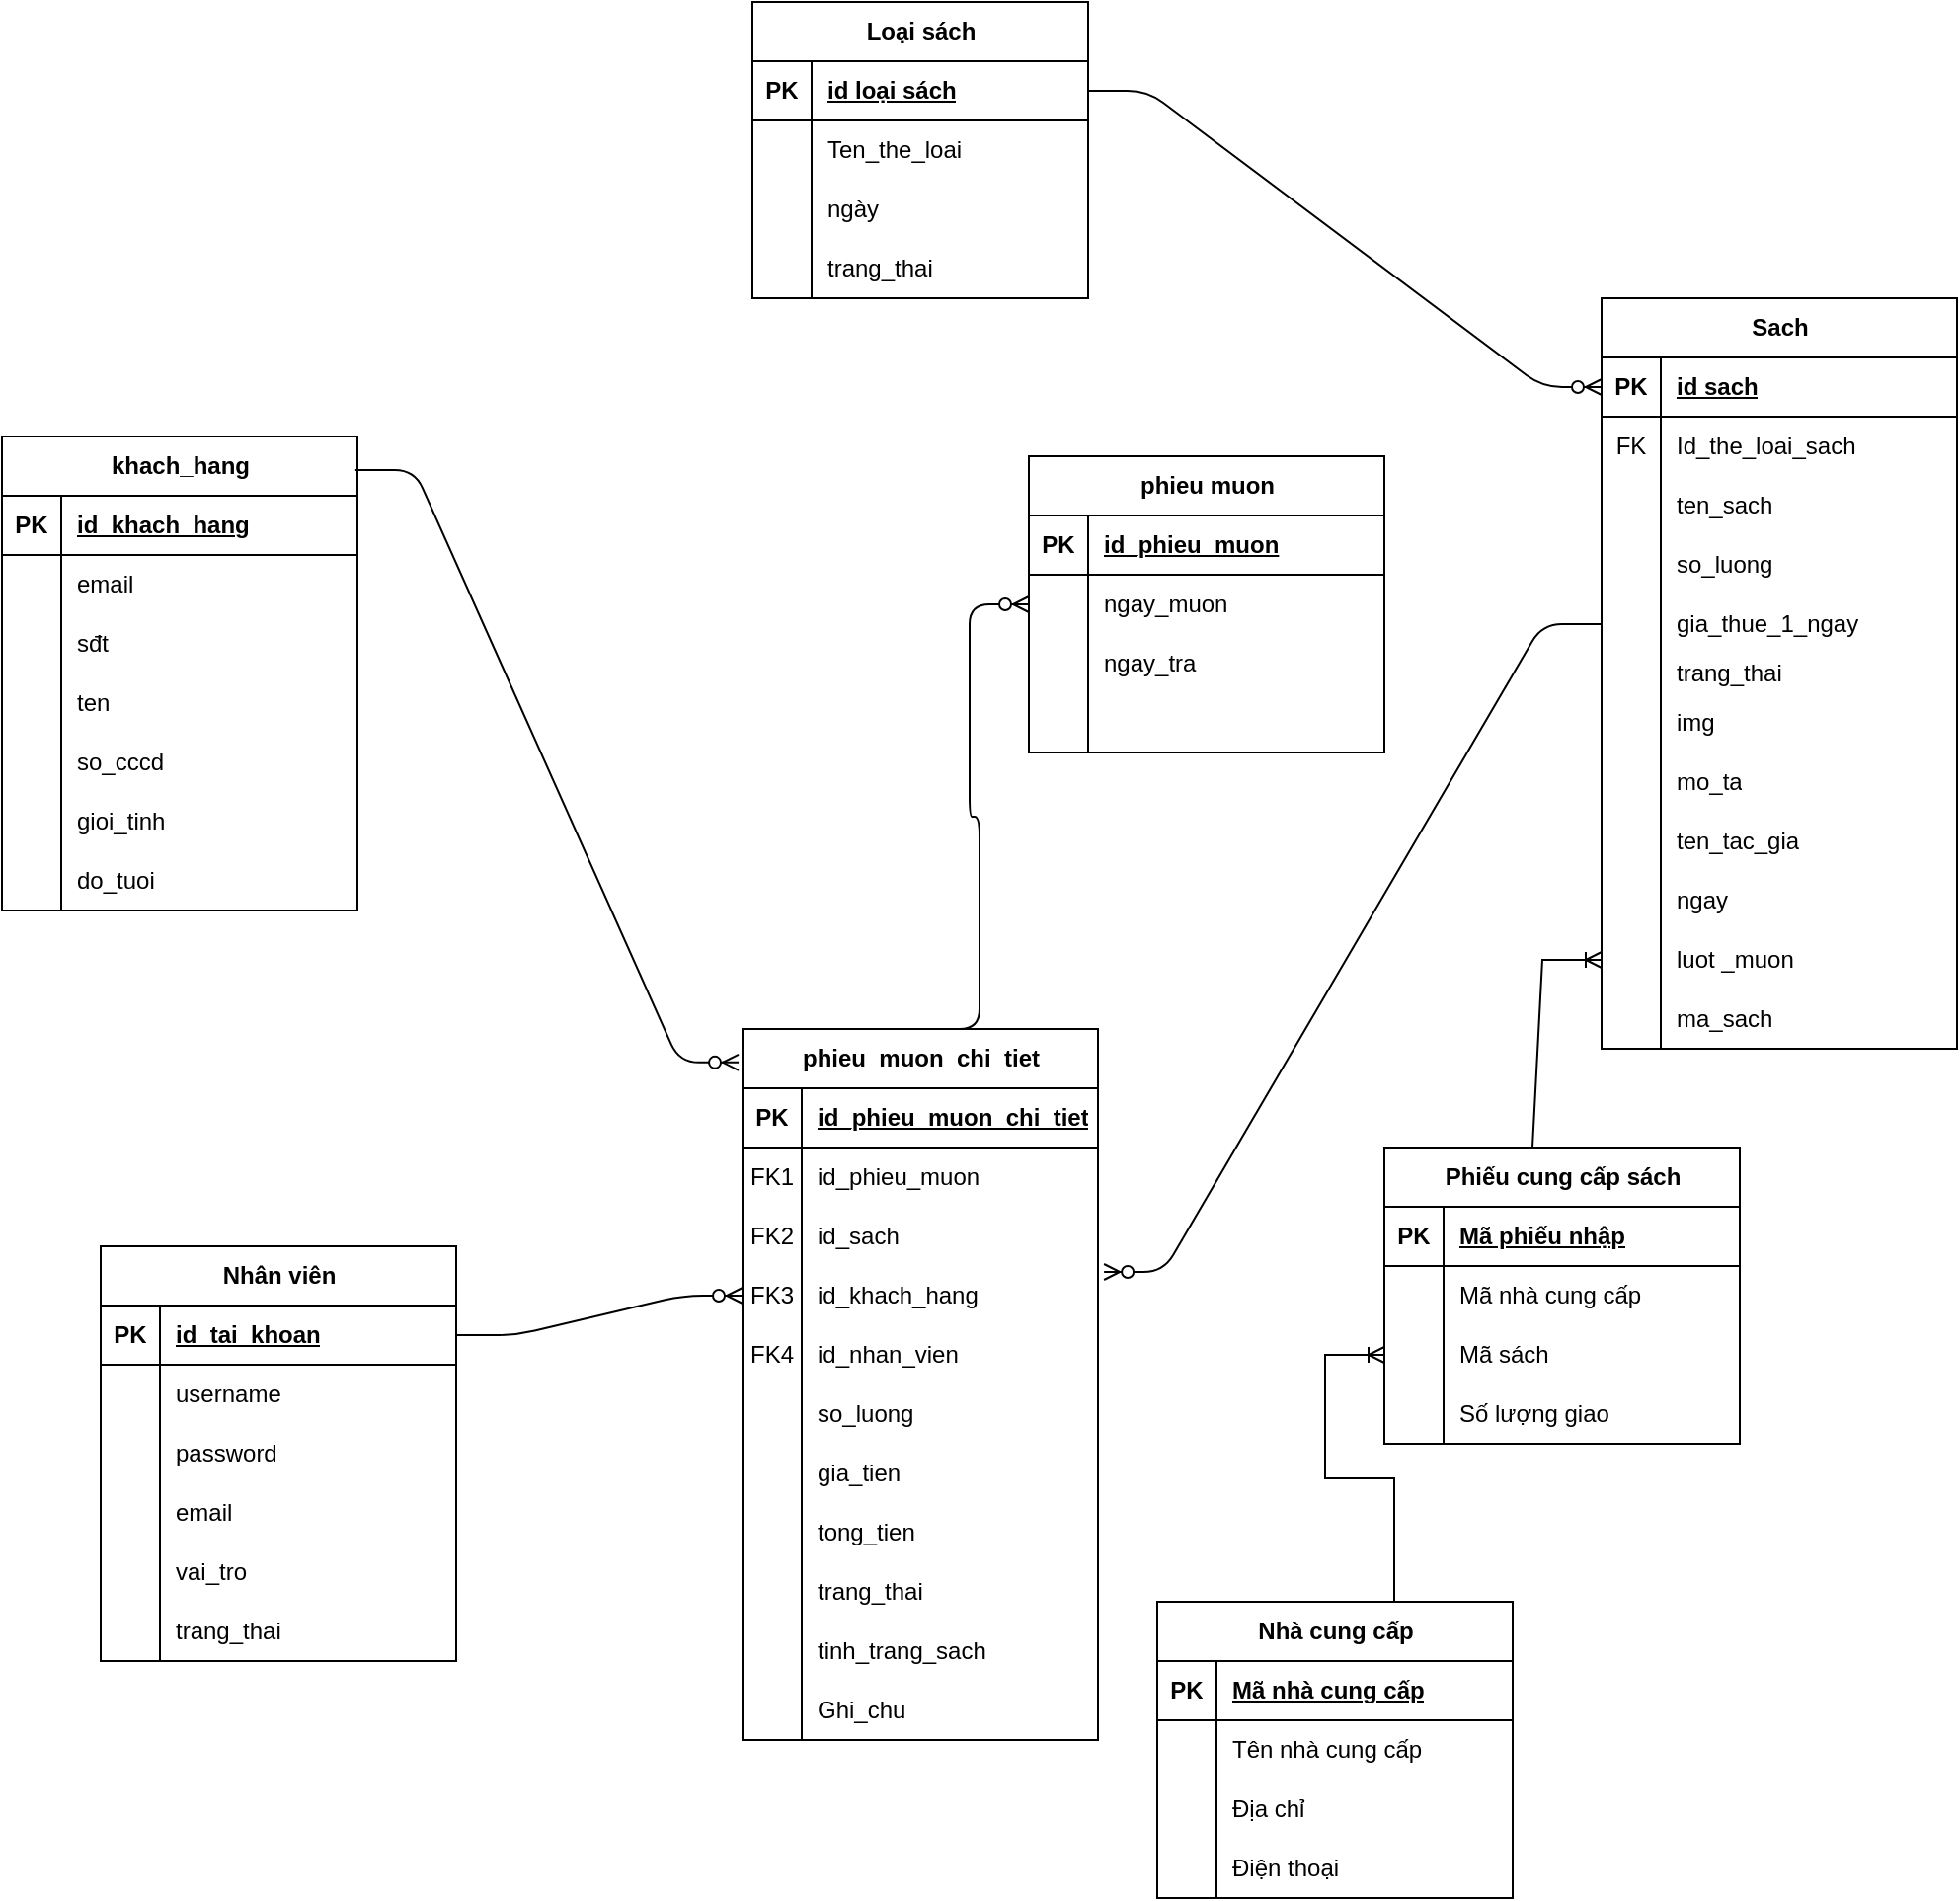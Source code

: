 <mxfile version="22.1.16" type="device">
  <diagram name="ERD2" id="vcarcWrWggJfkolPajux">
    <mxGraphModel dx="1434" dy="956" grid="1" gridSize="10" guides="1" tooltips="1" connect="1" arrows="1" fold="1" page="1" pageScale="1" pageWidth="1200" pageHeight="1920" math="0" shadow="0">
      <root>
        <mxCell id="0" />
        <mxCell id="1" parent="0" />
        <mxCell id="oGfouCEVpyIWOAopoL4I-12" value="Loại sách" style="shape=table;startSize=30;container=1;collapsible=1;childLayout=tableLayout;fixedRows=1;rowLines=0;fontStyle=1;align=center;resizeLast=1;html=1;" parent="1" vertex="1">
          <mxGeometry x="485" y="260" width="170" height="150" as="geometry" />
        </mxCell>
        <mxCell id="oGfouCEVpyIWOAopoL4I-13" value="" style="shape=tableRow;horizontal=0;startSize=0;swimlaneHead=0;swimlaneBody=0;fillColor=none;collapsible=0;dropTarget=0;points=[[0,0.5],[1,0.5]];portConstraint=eastwest;top=0;left=0;right=0;bottom=1;" parent="oGfouCEVpyIWOAopoL4I-12" vertex="1">
          <mxGeometry y="30" width="170" height="30" as="geometry" />
        </mxCell>
        <mxCell id="oGfouCEVpyIWOAopoL4I-14" value="PK" style="shape=partialRectangle;connectable=0;fillColor=none;top=0;left=0;bottom=0;right=0;fontStyle=1;overflow=hidden;whiteSpace=wrap;html=1;" parent="oGfouCEVpyIWOAopoL4I-13" vertex="1">
          <mxGeometry width="30" height="30" as="geometry">
            <mxRectangle width="30" height="30" as="alternateBounds" />
          </mxGeometry>
        </mxCell>
        <mxCell id="oGfouCEVpyIWOAopoL4I-15" value="id loại sách" style="shape=partialRectangle;connectable=0;fillColor=none;top=0;left=0;bottom=0;right=0;align=left;spacingLeft=6;fontStyle=5;overflow=hidden;whiteSpace=wrap;html=1;" parent="oGfouCEVpyIWOAopoL4I-13" vertex="1">
          <mxGeometry x="30" width="140" height="30" as="geometry">
            <mxRectangle width="140" height="30" as="alternateBounds" />
          </mxGeometry>
        </mxCell>
        <mxCell id="oGfouCEVpyIWOAopoL4I-16" value="" style="shape=tableRow;horizontal=0;startSize=0;swimlaneHead=0;swimlaneBody=0;fillColor=none;collapsible=0;dropTarget=0;points=[[0,0.5],[1,0.5]];portConstraint=eastwest;top=0;left=0;right=0;bottom=0;" parent="oGfouCEVpyIWOAopoL4I-12" vertex="1">
          <mxGeometry y="60" width="170" height="30" as="geometry" />
        </mxCell>
        <mxCell id="oGfouCEVpyIWOAopoL4I-17" value="" style="shape=partialRectangle;connectable=0;fillColor=none;top=0;left=0;bottom=0;right=0;editable=1;overflow=hidden;whiteSpace=wrap;html=1;" parent="oGfouCEVpyIWOAopoL4I-16" vertex="1">
          <mxGeometry width="30" height="30" as="geometry">
            <mxRectangle width="30" height="30" as="alternateBounds" />
          </mxGeometry>
        </mxCell>
        <mxCell id="oGfouCEVpyIWOAopoL4I-18" value="Ten_the_loai" style="shape=partialRectangle;connectable=0;fillColor=none;top=0;left=0;bottom=0;right=0;align=left;spacingLeft=6;overflow=hidden;whiteSpace=wrap;html=1;" parent="oGfouCEVpyIWOAopoL4I-16" vertex="1">
          <mxGeometry x="30" width="140" height="30" as="geometry">
            <mxRectangle width="140" height="30" as="alternateBounds" />
          </mxGeometry>
        </mxCell>
        <mxCell id="oGfouCEVpyIWOAopoL4I-19" value="" style="shape=tableRow;horizontal=0;startSize=0;swimlaneHead=0;swimlaneBody=0;fillColor=none;collapsible=0;dropTarget=0;points=[[0,0.5],[1,0.5]];portConstraint=eastwest;top=0;left=0;right=0;bottom=0;" parent="oGfouCEVpyIWOAopoL4I-12" vertex="1">
          <mxGeometry y="90" width="170" height="30" as="geometry" />
        </mxCell>
        <mxCell id="oGfouCEVpyIWOAopoL4I-20" value="" style="shape=partialRectangle;connectable=0;fillColor=none;top=0;left=0;bottom=0;right=0;editable=1;overflow=hidden;whiteSpace=wrap;html=1;" parent="oGfouCEVpyIWOAopoL4I-19" vertex="1">
          <mxGeometry width="30" height="30" as="geometry">
            <mxRectangle width="30" height="30" as="alternateBounds" />
          </mxGeometry>
        </mxCell>
        <mxCell id="oGfouCEVpyIWOAopoL4I-21" value="ngày" style="shape=partialRectangle;connectable=0;fillColor=none;top=0;left=0;bottom=0;right=0;align=left;spacingLeft=6;overflow=hidden;whiteSpace=wrap;html=1;" parent="oGfouCEVpyIWOAopoL4I-19" vertex="1">
          <mxGeometry x="30" width="140" height="30" as="geometry">
            <mxRectangle width="140" height="30" as="alternateBounds" />
          </mxGeometry>
        </mxCell>
        <mxCell id="oGfouCEVpyIWOAopoL4I-22" value="" style="shape=tableRow;horizontal=0;startSize=0;swimlaneHead=0;swimlaneBody=0;fillColor=none;collapsible=0;dropTarget=0;points=[[0,0.5],[1,0.5]];portConstraint=eastwest;top=0;left=0;right=0;bottom=0;" parent="oGfouCEVpyIWOAopoL4I-12" vertex="1">
          <mxGeometry y="120" width="170" height="30" as="geometry" />
        </mxCell>
        <mxCell id="oGfouCEVpyIWOAopoL4I-23" value="" style="shape=partialRectangle;connectable=0;fillColor=none;top=0;left=0;bottom=0;right=0;editable=1;overflow=hidden;whiteSpace=wrap;html=1;" parent="oGfouCEVpyIWOAopoL4I-22" vertex="1">
          <mxGeometry width="30" height="30" as="geometry">
            <mxRectangle width="30" height="30" as="alternateBounds" />
          </mxGeometry>
        </mxCell>
        <mxCell id="oGfouCEVpyIWOAopoL4I-24" value="trang_thai" style="shape=partialRectangle;connectable=0;fillColor=none;top=0;left=0;bottom=0;right=0;align=left;spacingLeft=6;overflow=hidden;whiteSpace=wrap;html=1;" parent="oGfouCEVpyIWOAopoL4I-22" vertex="1">
          <mxGeometry x="30" width="140" height="30" as="geometry">
            <mxRectangle width="140" height="30" as="alternateBounds" />
          </mxGeometry>
        </mxCell>
        <mxCell id="oGfouCEVpyIWOAopoL4I-25" value="Sach" style="shape=table;startSize=30;container=1;collapsible=1;childLayout=tableLayout;fixedRows=1;rowLines=0;fontStyle=1;align=center;resizeLast=1;html=1;" parent="1" vertex="1">
          <mxGeometry x="915" y="410" width="180" height="380" as="geometry" />
        </mxCell>
        <mxCell id="oGfouCEVpyIWOAopoL4I-26" value="" style="shape=tableRow;horizontal=0;startSize=0;swimlaneHead=0;swimlaneBody=0;fillColor=none;collapsible=0;dropTarget=0;points=[[0,0.5],[1,0.5]];portConstraint=eastwest;top=0;left=0;right=0;bottom=1;" parent="oGfouCEVpyIWOAopoL4I-25" vertex="1">
          <mxGeometry y="30" width="180" height="30" as="geometry" />
        </mxCell>
        <mxCell id="oGfouCEVpyIWOAopoL4I-27" value="PK" style="shape=partialRectangle;connectable=0;fillColor=none;top=0;left=0;bottom=0;right=0;fontStyle=1;overflow=hidden;whiteSpace=wrap;html=1;" parent="oGfouCEVpyIWOAopoL4I-26" vertex="1">
          <mxGeometry width="30" height="30" as="geometry">
            <mxRectangle width="30" height="30" as="alternateBounds" />
          </mxGeometry>
        </mxCell>
        <mxCell id="oGfouCEVpyIWOAopoL4I-28" value="id sach" style="shape=partialRectangle;connectable=0;fillColor=none;top=0;left=0;bottom=0;right=0;align=left;spacingLeft=6;fontStyle=5;overflow=hidden;whiteSpace=wrap;html=1;" parent="oGfouCEVpyIWOAopoL4I-26" vertex="1">
          <mxGeometry x="30" width="150" height="30" as="geometry">
            <mxRectangle width="150" height="30" as="alternateBounds" />
          </mxGeometry>
        </mxCell>
        <mxCell id="oGfouCEVpyIWOAopoL4I-29" value="" style="shape=tableRow;horizontal=0;startSize=0;swimlaneHead=0;swimlaneBody=0;fillColor=none;collapsible=0;dropTarget=0;points=[[0,0.5],[1,0.5]];portConstraint=eastwest;top=0;left=0;right=0;bottom=0;" parent="oGfouCEVpyIWOAopoL4I-25" vertex="1">
          <mxGeometry y="60" width="180" height="30" as="geometry" />
        </mxCell>
        <mxCell id="oGfouCEVpyIWOAopoL4I-30" value="FK" style="shape=partialRectangle;connectable=0;fillColor=none;top=0;left=0;bottom=0;right=0;editable=1;overflow=hidden;whiteSpace=wrap;html=1;" parent="oGfouCEVpyIWOAopoL4I-29" vertex="1">
          <mxGeometry width="30" height="30" as="geometry">
            <mxRectangle width="30" height="30" as="alternateBounds" />
          </mxGeometry>
        </mxCell>
        <mxCell id="oGfouCEVpyIWOAopoL4I-31" value="Id_the_loai_sach" style="shape=partialRectangle;connectable=0;fillColor=none;top=0;left=0;bottom=0;right=0;align=left;spacingLeft=6;overflow=hidden;whiteSpace=wrap;html=1;" parent="oGfouCEVpyIWOAopoL4I-29" vertex="1">
          <mxGeometry x="30" width="150" height="30" as="geometry">
            <mxRectangle width="150" height="30" as="alternateBounds" />
          </mxGeometry>
        </mxCell>
        <mxCell id="oGfouCEVpyIWOAopoL4I-32" value="" style="shape=tableRow;horizontal=0;startSize=0;swimlaneHead=0;swimlaneBody=0;fillColor=none;collapsible=0;dropTarget=0;points=[[0,0.5],[1,0.5]];portConstraint=eastwest;top=0;left=0;right=0;bottom=0;" parent="oGfouCEVpyIWOAopoL4I-25" vertex="1">
          <mxGeometry y="90" width="180" height="30" as="geometry" />
        </mxCell>
        <mxCell id="oGfouCEVpyIWOAopoL4I-33" value="" style="shape=partialRectangle;connectable=0;fillColor=none;top=0;left=0;bottom=0;right=0;editable=1;overflow=hidden;whiteSpace=wrap;html=1;" parent="oGfouCEVpyIWOAopoL4I-32" vertex="1">
          <mxGeometry width="30" height="30" as="geometry">
            <mxRectangle width="30" height="30" as="alternateBounds" />
          </mxGeometry>
        </mxCell>
        <mxCell id="oGfouCEVpyIWOAopoL4I-34" value="ten_sach" style="shape=partialRectangle;connectable=0;fillColor=none;top=0;left=0;bottom=0;right=0;align=left;spacingLeft=6;overflow=hidden;whiteSpace=wrap;html=1;" parent="oGfouCEVpyIWOAopoL4I-32" vertex="1">
          <mxGeometry x="30" width="150" height="30" as="geometry">
            <mxRectangle width="150" height="30" as="alternateBounds" />
          </mxGeometry>
        </mxCell>
        <mxCell id="oGfouCEVpyIWOAopoL4I-35" value="" style="shape=tableRow;horizontal=0;startSize=0;swimlaneHead=0;swimlaneBody=0;fillColor=none;collapsible=0;dropTarget=0;points=[[0,0.5],[1,0.5]];portConstraint=eastwest;top=0;left=0;right=0;bottom=0;" parent="oGfouCEVpyIWOAopoL4I-25" vertex="1">
          <mxGeometry y="120" width="180" height="30" as="geometry" />
        </mxCell>
        <mxCell id="oGfouCEVpyIWOAopoL4I-36" value="" style="shape=partialRectangle;connectable=0;fillColor=none;top=0;left=0;bottom=0;right=0;editable=1;overflow=hidden;whiteSpace=wrap;html=1;" parent="oGfouCEVpyIWOAopoL4I-35" vertex="1">
          <mxGeometry width="30" height="30" as="geometry">
            <mxRectangle width="30" height="30" as="alternateBounds" />
          </mxGeometry>
        </mxCell>
        <mxCell id="oGfouCEVpyIWOAopoL4I-37" value="so_luong" style="shape=partialRectangle;connectable=0;fillColor=none;top=0;left=0;bottom=0;right=0;align=left;spacingLeft=6;overflow=hidden;whiteSpace=wrap;html=1;" parent="oGfouCEVpyIWOAopoL4I-35" vertex="1">
          <mxGeometry x="30" width="150" height="30" as="geometry">
            <mxRectangle width="150" height="30" as="alternateBounds" />
          </mxGeometry>
        </mxCell>
        <mxCell id="oGfouCEVpyIWOAopoL4I-52" value="" style="shape=tableRow;horizontal=0;startSize=0;swimlaneHead=0;swimlaneBody=0;fillColor=none;collapsible=0;dropTarget=0;points=[[0,0.5],[1,0.5]];portConstraint=eastwest;top=0;left=0;right=0;bottom=0;" parent="oGfouCEVpyIWOAopoL4I-25" vertex="1">
          <mxGeometry y="150" width="180" height="30" as="geometry" />
        </mxCell>
        <mxCell id="oGfouCEVpyIWOAopoL4I-53" value="" style="shape=partialRectangle;connectable=0;fillColor=none;top=0;left=0;bottom=0;right=0;editable=1;overflow=hidden;whiteSpace=wrap;html=1;" parent="oGfouCEVpyIWOAopoL4I-52" vertex="1">
          <mxGeometry width="30" height="30" as="geometry">
            <mxRectangle width="30" height="30" as="alternateBounds" />
          </mxGeometry>
        </mxCell>
        <mxCell id="oGfouCEVpyIWOAopoL4I-54" value="gia_thue_1_ngay" style="shape=partialRectangle;connectable=0;fillColor=none;top=0;left=0;bottom=0;right=0;align=left;spacingLeft=6;overflow=hidden;whiteSpace=wrap;html=1;" parent="oGfouCEVpyIWOAopoL4I-52" vertex="1">
          <mxGeometry x="30" width="150" height="30" as="geometry">
            <mxRectangle width="150" height="30" as="alternateBounds" />
          </mxGeometry>
        </mxCell>
        <mxCell id="oGfouCEVpyIWOAopoL4I-55" value="" style="shape=tableRow;horizontal=0;startSize=0;swimlaneHead=0;swimlaneBody=0;fillColor=none;collapsible=0;dropTarget=0;points=[[0,0.5],[1,0.5]];portConstraint=eastwest;top=0;left=0;right=0;bottom=0;" parent="oGfouCEVpyIWOAopoL4I-25" vertex="1">
          <mxGeometry y="180" width="180" height="20" as="geometry" />
        </mxCell>
        <mxCell id="oGfouCEVpyIWOAopoL4I-56" value="" style="shape=partialRectangle;connectable=0;fillColor=none;top=0;left=0;bottom=0;right=0;editable=1;overflow=hidden;whiteSpace=wrap;html=1;" parent="oGfouCEVpyIWOAopoL4I-55" vertex="1">
          <mxGeometry width="30" height="20" as="geometry">
            <mxRectangle width="30" height="20" as="alternateBounds" />
          </mxGeometry>
        </mxCell>
        <mxCell id="oGfouCEVpyIWOAopoL4I-57" value="trang_thai" style="shape=partialRectangle;connectable=0;fillColor=none;top=0;left=0;bottom=0;right=0;align=left;spacingLeft=6;overflow=hidden;whiteSpace=wrap;html=1;" parent="oGfouCEVpyIWOAopoL4I-55" vertex="1">
          <mxGeometry x="30" width="150" height="20" as="geometry">
            <mxRectangle width="150" height="20" as="alternateBounds" />
          </mxGeometry>
        </mxCell>
        <mxCell id="oGfouCEVpyIWOAopoL4I-58" value="" style="shape=tableRow;horizontal=0;startSize=0;swimlaneHead=0;swimlaneBody=0;fillColor=none;collapsible=0;dropTarget=0;points=[[0,0.5],[1,0.5]];portConstraint=eastwest;top=0;left=0;right=0;bottom=0;" parent="oGfouCEVpyIWOAopoL4I-25" vertex="1">
          <mxGeometry y="200" width="180" height="30" as="geometry" />
        </mxCell>
        <mxCell id="oGfouCEVpyIWOAopoL4I-59" value="" style="shape=partialRectangle;connectable=0;fillColor=none;top=0;left=0;bottom=0;right=0;editable=1;overflow=hidden;whiteSpace=wrap;html=1;" parent="oGfouCEVpyIWOAopoL4I-58" vertex="1">
          <mxGeometry width="30" height="30" as="geometry">
            <mxRectangle width="30" height="30" as="alternateBounds" />
          </mxGeometry>
        </mxCell>
        <mxCell id="oGfouCEVpyIWOAopoL4I-60" value="img" style="shape=partialRectangle;connectable=0;fillColor=none;top=0;left=0;bottom=0;right=0;align=left;spacingLeft=6;overflow=hidden;whiteSpace=wrap;html=1;" parent="oGfouCEVpyIWOAopoL4I-58" vertex="1">
          <mxGeometry x="30" width="150" height="30" as="geometry">
            <mxRectangle width="150" height="30" as="alternateBounds" />
          </mxGeometry>
        </mxCell>
        <mxCell id="oGfouCEVpyIWOAopoL4I-61" value="" style="shape=tableRow;horizontal=0;startSize=0;swimlaneHead=0;swimlaneBody=0;fillColor=none;collapsible=0;dropTarget=0;points=[[0,0.5],[1,0.5]];portConstraint=eastwest;top=0;left=0;right=0;bottom=0;" parent="oGfouCEVpyIWOAopoL4I-25" vertex="1">
          <mxGeometry y="230" width="180" height="30" as="geometry" />
        </mxCell>
        <mxCell id="oGfouCEVpyIWOAopoL4I-62" value="" style="shape=partialRectangle;connectable=0;fillColor=none;top=0;left=0;bottom=0;right=0;editable=1;overflow=hidden;whiteSpace=wrap;html=1;" parent="oGfouCEVpyIWOAopoL4I-61" vertex="1">
          <mxGeometry width="30" height="30" as="geometry">
            <mxRectangle width="30" height="30" as="alternateBounds" />
          </mxGeometry>
        </mxCell>
        <mxCell id="oGfouCEVpyIWOAopoL4I-63" value="mo_ta" style="shape=partialRectangle;connectable=0;fillColor=none;top=0;left=0;bottom=0;right=0;align=left;spacingLeft=6;overflow=hidden;whiteSpace=wrap;html=1;" parent="oGfouCEVpyIWOAopoL4I-61" vertex="1">
          <mxGeometry x="30" width="150" height="30" as="geometry">
            <mxRectangle width="150" height="30" as="alternateBounds" />
          </mxGeometry>
        </mxCell>
        <mxCell id="oGfouCEVpyIWOAopoL4I-64" value="" style="shape=tableRow;horizontal=0;startSize=0;swimlaneHead=0;swimlaneBody=0;fillColor=none;collapsible=0;dropTarget=0;points=[[0,0.5],[1,0.5]];portConstraint=eastwest;top=0;left=0;right=0;bottom=0;" parent="oGfouCEVpyIWOAopoL4I-25" vertex="1">
          <mxGeometry y="260" width="180" height="30" as="geometry" />
        </mxCell>
        <mxCell id="oGfouCEVpyIWOAopoL4I-65" value="" style="shape=partialRectangle;connectable=0;fillColor=none;top=0;left=0;bottom=0;right=0;editable=1;overflow=hidden;whiteSpace=wrap;html=1;" parent="oGfouCEVpyIWOAopoL4I-64" vertex="1">
          <mxGeometry width="30" height="30" as="geometry">
            <mxRectangle width="30" height="30" as="alternateBounds" />
          </mxGeometry>
        </mxCell>
        <mxCell id="oGfouCEVpyIWOAopoL4I-66" value="ten_tac_gia" style="shape=partialRectangle;connectable=0;fillColor=none;top=0;left=0;bottom=0;right=0;align=left;spacingLeft=6;overflow=hidden;whiteSpace=wrap;html=1;" parent="oGfouCEVpyIWOAopoL4I-64" vertex="1">
          <mxGeometry x="30" width="150" height="30" as="geometry">
            <mxRectangle width="150" height="30" as="alternateBounds" />
          </mxGeometry>
        </mxCell>
        <mxCell id="oGfouCEVpyIWOAopoL4I-67" value="" style="shape=tableRow;horizontal=0;startSize=0;swimlaneHead=0;swimlaneBody=0;fillColor=none;collapsible=0;dropTarget=0;points=[[0,0.5],[1,0.5]];portConstraint=eastwest;top=0;left=0;right=0;bottom=0;" parent="oGfouCEVpyIWOAopoL4I-25" vertex="1">
          <mxGeometry y="290" width="180" height="30" as="geometry" />
        </mxCell>
        <mxCell id="oGfouCEVpyIWOAopoL4I-68" value="" style="shape=partialRectangle;connectable=0;fillColor=none;top=0;left=0;bottom=0;right=0;editable=1;overflow=hidden;whiteSpace=wrap;html=1;" parent="oGfouCEVpyIWOAopoL4I-67" vertex="1">
          <mxGeometry width="30" height="30" as="geometry">
            <mxRectangle width="30" height="30" as="alternateBounds" />
          </mxGeometry>
        </mxCell>
        <mxCell id="oGfouCEVpyIWOAopoL4I-69" value="ngay" style="shape=partialRectangle;connectable=0;fillColor=none;top=0;left=0;bottom=0;right=0;align=left;spacingLeft=6;overflow=hidden;whiteSpace=wrap;html=1;" parent="oGfouCEVpyIWOAopoL4I-67" vertex="1">
          <mxGeometry x="30" width="150" height="30" as="geometry">
            <mxRectangle width="150" height="30" as="alternateBounds" />
          </mxGeometry>
        </mxCell>
        <mxCell id="oGfouCEVpyIWOAopoL4I-70" value="" style="shape=tableRow;horizontal=0;startSize=0;swimlaneHead=0;swimlaneBody=0;fillColor=none;collapsible=0;dropTarget=0;points=[[0,0.5],[1,0.5]];portConstraint=eastwest;top=0;left=0;right=0;bottom=0;" parent="oGfouCEVpyIWOAopoL4I-25" vertex="1">
          <mxGeometry y="320" width="180" height="30" as="geometry" />
        </mxCell>
        <mxCell id="oGfouCEVpyIWOAopoL4I-71" value="" style="shape=partialRectangle;connectable=0;fillColor=none;top=0;left=0;bottom=0;right=0;editable=1;overflow=hidden;whiteSpace=wrap;html=1;" parent="oGfouCEVpyIWOAopoL4I-70" vertex="1">
          <mxGeometry width="30" height="30" as="geometry">
            <mxRectangle width="30" height="30" as="alternateBounds" />
          </mxGeometry>
        </mxCell>
        <mxCell id="oGfouCEVpyIWOAopoL4I-72" value="luot _muon" style="shape=partialRectangle;connectable=0;fillColor=none;top=0;left=0;bottom=0;right=0;align=left;spacingLeft=6;overflow=hidden;whiteSpace=wrap;html=1;" parent="oGfouCEVpyIWOAopoL4I-70" vertex="1">
          <mxGeometry x="30" width="150" height="30" as="geometry">
            <mxRectangle width="150" height="30" as="alternateBounds" />
          </mxGeometry>
        </mxCell>
        <mxCell id="oGfouCEVpyIWOAopoL4I-73" value="" style="shape=tableRow;horizontal=0;startSize=0;swimlaneHead=0;swimlaneBody=0;fillColor=none;collapsible=0;dropTarget=0;points=[[0,0.5],[1,0.5]];portConstraint=eastwest;top=0;left=0;right=0;bottom=0;" parent="oGfouCEVpyIWOAopoL4I-25" vertex="1">
          <mxGeometry y="350" width="180" height="30" as="geometry" />
        </mxCell>
        <mxCell id="oGfouCEVpyIWOAopoL4I-74" value="" style="shape=partialRectangle;connectable=0;fillColor=none;top=0;left=0;bottom=0;right=0;editable=1;overflow=hidden;whiteSpace=wrap;html=1;" parent="oGfouCEVpyIWOAopoL4I-73" vertex="1">
          <mxGeometry width="30" height="30" as="geometry">
            <mxRectangle width="30" height="30" as="alternateBounds" />
          </mxGeometry>
        </mxCell>
        <mxCell id="oGfouCEVpyIWOAopoL4I-75" value="ma_sach" style="shape=partialRectangle;connectable=0;fillColor=none;top=0;left=0;bottom=0;right=0;align=left;spacingLeft=6;overflow=hidden;whiteSpace=wrap;html=1;" parent="oGfouCEVpyIWOAopoL4I-73" vertex="1">
          <mxGeometry x="30" width="150" height="30" as="geometry">
            <mxRectangle width="150" height="30" as="alternateBounds" />
          </mxGeometry>
        </mxCell>
        <mxCell id="oGfouCEVpyIWOAopoL4I-76" value="phieu muon" style="shape=table;startSize=30;container=1;collapsible=1;childLayout=tableLayout;fixedRows=1;rowLines=0;fontStyle=1;align=center;resizeLast=1;html=1;" parent="1" vertex="1">
          <mxGeometry x="625" y="490" width="180" height="150" as="geometry" />
        </mxCell>
        <mxCell id="oGfouCEVpyIWOAopoL4I-77" value="" style="shape=tableRow;horizontal=0;startSize=0;swimlaneHead=0;swimlaneBody=0;fillColor=none;collapsible=0;dropTarget=0;points=[[0,0.5],[1,0.5]];portConstraint=eastwest;top=0;left=0;right=0;bottom=1;" parent="oGfouCEVpyIWOAopoL4I-76" vertex="1">
          <mxGeometry y="30" width="180" height="30" as="geometry" />
        </mxCell>
        <mxCell id="oGfouCEVpyIWOAopoL4I-78" value="PK" style="shape=partialRectangle;connectable=0;fillColor=none;top=0;left=0;bottom=0;right=0;fontStyle=1;overflow=hidden;whiteSpace=wrap;html=1;" parent="oGfouCEVpyIWOAopoL4I-77" vertex="1">
          <mxGeometry width="30" height="30" as="geometry">
            <mxRectangle width="30" height="30" as="alternateBounds" />
          </mxGeometry>
        </mxCell>
        <mxCell id="oGfouCEVpyIWOAopoL4I-79" value="id_phieu_muon" style="shape=partialRectangle;connectable=0;fillColor=none;top=0;left=0;bottom=0;right=0;align=left;spacingLeft=6;fontStyle=5;overflow=hidden;whiteSpace=wrap;html=1;" parent="oGfouCEVpyIWOAopoL4I-77" vertex="1">
          <mxGeometry x="30" width="150" height="30" as="geometry">
            <mxRectangle width="150" height="30" as="alternateBounds" />
          </mxGeometry>
        </mxCell>
        <mxCell id="oGfouCEVpyIWOAopoL4I-80" value="" style="shape=tableRow;horizontal=0;startSize=0;swimlaneHead=0;swimlaneBody=0;fillColor=none;collapsible=0;dropTarget=0;points=[[0,0.5],[1,0.5]];portConstraint=eastwest;top=0;left=0;right=0;bottom=0;" parent="oGfouCEVpyIWOAopoL4I-76" vertex="1">
          <mxGeometry y="60" width="180" height="30" as="geometry" />
        </mxCell>
        <mxCell id="oGfouCEVpyIWOAopoL4I-81" value="" style="shape=partialRectangle;connectable=0;fillColor=none;top=0;left=0;bottom=0;right=0;editable=1;overflow=hidden;whiteSpace=wrap;html=1;" parent="oGfouCEVpyIWOAopoL4I-80" vertex="1">
          <mxGeometry width="30" height="30" as="geometry">
            <mxRectangle width="30" height="30" as="alternateBounds" />
          </mxGeometry>
        </mxCell>
        <mxCell id="oGfouCEVpyIWOAopoL4I-82" value="ngay_muon" style="shape=partialRectangle;connectable=0;fillColor=none;top=0;left=0;bottom=0;right=0;align=left;spacingLeft=6;overflow=hidden;whiteSpace=wrap;html=1;" parent="oGfouCEVpyIWOAopoL4I-80" vertex="1">
          <mxGeometry x="30" width="150" height="30" as="geometry">
            <mxRectangle width="150" height="30" as="alternateBounds" />
          </mxGeometry>
        </mxCell>
        <mxCell id="oGfouCEVpyIWOAopoL4I-83" value="" style="shape=tableRow;horizontal=0;startSize=0;swimlaneHead=0;swimlaneBody=0;fillColor=none;collapsible=0;dropTarget=0;points=[[0,0.5],[1,0.5]];portConstraint=eastwest;top=0;left=0;right=0;bottom=0;" parent="oGfouCEVpyIWOAopoL4I-76" vertex="1">
          <mxGeometry y="90" width="180" height="30" as="geometry" />
        </mxCell>
        <mxCell id="oGfouCEVpyIWOAopoL4I-84" value="" style="shape=partialRectangle;connectable=0;fillColor=none;top=0;left=0;bottom=0;right=0;editable=1;overflow=hidden;whiteSpace=wrap;html=1;" parent="oGfouCEVpyIWOAopoL4I-83" vertex="1">
          <mxGeometry width="30" height="30" as="geometry">
            <mxRectangle width="30" height="30" as="alternateBounds" />
          </mxGeometry>
        </mxCell>
        <mxCell id="oGfouCEVpyIWOAopoL4I-85" value="ngay_tra" style="shape=partialRectangle;connectable=0;fillColor=none;top=0;left=0;bottom=0;right=0;align=left;spacingLeft=6;overflow=hidden;whiteSpace=wrap;html=1;" parent="oGfouCEVpyIWOAopoL4I-83" vertex="1">
          <mxGeometry x="30" width="150" height="30" as="geometry">
            <mxRectangle width="150" height="30" as="alternateBounds" />
          </mxGeometry>
        </mxCell>
        <mxCell id="oGfouCEVpyIWOAopoL4I-86" value="" style="shape=tableRow;horizontal=0;startSize=0;swimlaneHead=0;swimlaneBody=0;fillColor=none;collapsible=0;dropTarget=0;points=[[0,0.5],[1,0.5]];portConstraint=eastwest;top=0;left=0;right=0;bottom=0;" parent="oGfouCEVpyIWOAopoL4I-76" vertex="1">
          <mxGeometry y="120" width="180" height="30" as="geometry" />
        </mxCell>
        <mxCell id="oGfouCEVpyIWOAopoL4I-87" value="" style="shape=partialRectangle;connectable=0;fillColor=none;top=0;left=0;bottom=0;right=0;editable=1;overflow=hidden;whiteSpace=wrap;html=1;" parent="oGfouCEVpyIWOAopoL4I-86" vertex="1">
          <mxGeometry width="30" height="30" as="geometry">
            <mxRectangle width="30" height="30" as="alternateBounds" />
          </mxGeometry>
        </mxCell>
        <mxCell id="oGfouCEVpyIWOAopoL4I-88" value="" style="shape=partialRectangle;connectable=0;fillColor=none;top=0;left=0;bottom=0;right=0;align=left;spacingLeft=6;overflow=hidden;whiteSpace=wrap;html=1;" parent="oGfouCEVpyIWOAopoL4I-86" vertex="1">
          <mxGeometry x="30" width="150" height="30" as="geometry">
            <mxRectangle width="150" height="30" as="alternateBounds" />
          </mxGeometry>
        </mxCell>
        <mxCell id="oGfouCEVpyIWOAopoL4I-90" value="" style="edgeStyle=entityRelationEdgeStyle;fontSize=12;html=1;endArrow=ERzeroToMany;endFill=1;rounded=1;exitX=1;exitY=0.5;exitDx=0;exitDy=0;entryX=0;entryY=0.5;entryDx=0;entryDy=0;curved=0;" parent="1" source="oGfouCEVpyIWOAopoL4I-13" target="oGfouCEVpyIWOAopoL4I-26" edge="1">
          <mxGeometry width="100" height="100" relative="1" as="geometry">
            <mxPoint x="555" y="680" as="sourcePoint" />
            <mxPoint x="655" y="580" as="targetPoint" />
          </mxGeometry>
        </mxCell>
        <mxCell id="oGfouCEVpyIWOAopoL4I-91" value="phieu_muon_chi_tiet" style="shape=table;startSize=30;container=1;collapsible=1;childLayout=tableLayout;fixedRows=1;rowLines=0;fontStyle=1;align=center;resizeLast=1;html=1;" parent="1" vertex="1">
          <mxGeometry x="480" y="780" width="180" height="360" as="geometry" />
        </mxCell>
        <mxCell id="oGfouCEVpyIWOAopoL4I-92" value="" style="shape=tableRow;horizontal=0;startSize=0;swimlaneHead=0;swimlaneBody=0;fillColor=none;collapsible=0;dropTarget=0;points=[[0,0.5],[1,0.5]];portConstraint=eastwest;top=0;left=0;right=0;bottom=1;" parent="oGfouCEVpyIWOAopoL4I-91" vertex="1">
          <mxGeometry y="30" width="180" height="30" as="geometry" />
        </mxCell>
        <mxCell id="oGfouCEVpyIWOAopoL4I-93" value="PK" style="shape=partialRectangle;connectable=0;fillColor=none;top=0;left=0;bottom=0;right=0;fontStyle=1;overflow=hidden;whiteSpace=wrap;html=1;" parent="oGfouCEVpyIWOAopoL4I-92" vertex="1">
          <mxGeometry width="30" height="30" as="geometry">
            <mxRectangle width="30" height="30" as="alternateBounds" />
          </mxGeometry>
        </mxCell>
        <mxCell id="oGfouCEVpyIWOAopoL4I-94" value="id_phieu_muon_chi_tiet" style="shape=partialRectangle;connectable=0;fillColor=none;top=0;left=0;bottom=0;right=0;align=left;spacingLeft=6;fontStyle=5;overflow=hidden;whiteSpace=wrap;html=1;" parent="oGfouCEVpyIWOAopoL4I-92" vertex="1">
          <mxGeometry x="30" width="150" height="30" as="geometry">
            <mxRectangle width="150" height="30" as="alternateBounds" />
          </mxGeometry>
        </mxCell>
        <mxCell id="oGfouCEVpyIWOAopoL4I-95" value="" style="shape=tableRow;horizontal=0;startSize=0;swimlaneHead=0;swimlaneBody=0;fillColor=none;collapsible=0;dropTarget=0;points=[[0,0.5],[1,0.5]];portConstraint=eastwest;top=0;left=0;right=0;bottom=0;" parent="oGfouCEVpyIWOAopoL4I-91" vertex="1">
          <mxGeometry y="60" width="180" height="30" as="geometry" />
        </mxCell>
        <mxCell id="oGfouCEVpyIWOAopoL4I-96" value="FK1" style="shape=partialRectangle;connectable=0;fillColor=none;top=0;left=0;bottom=0;right=0;editable=1;overflow=hidden;whiteSpace=wrap;html=1;" parent="oGfouCEVpyIWOAopoL4I-95" vertex="1">
          <mxGeometry width="30" height="30" as="geometry">
            <mxRectangle width="30" height="30" as="alternateBounds" />
          </mxGeometry>
        </mxCell>
        <mxCell id="oGfouCEVpyIWOAopoL4I-97" value="id_phieu_muon" style="shape=partialRectangle;connectable=0;fillColor=none;top=0;left=0;bottom=0;right=0;align=left;spacingLeft=6;overflow=hidden;whiteSpace=wrap;html=1;" parent="oGfouCEVpyIWOAopoL4I-95" vertex="1">
          <mxGeometry x="30" width="150" height="30" as="geometry">
            <mxRectangle width="150" height="30" as="alternateBounds" />
          </mxGeometry>
        </mxCell>
        <mxCell id="oGfouCEVpyIWOAopoL4I-98" value="" style="shape=tableRow;horizontal=0;startSize=0;swimlaneHead=0;swimlaneBody=0;fillColor=none;collapsible=0;dropTarget=0;points=[[0,0.5],[1,0.5]];portConstraint=eastwest;top=0;left=0;right=0;bottom=0;" parent="oGfouCEVpyIWOAopoL4I-91" vertex="1">
          <mxGeometry y="90" width="180" height="30" as="geometry" />
        </mxCell>
        <mxCell id="oGfouCEVpyIWOAopoL4I-99" value="FK2" style="shape=partialRectangle;connectable=0;fillColor=none;top=0;left=0;bottom=0;right=0;editable=1;overflow=hidden;whiteSpace=wrap;html=1;" parent="oGfouCEVpyIWOAopoL4I-98" vertex="1">
          <mxGeometry width="30" height="30" as="geometry">
            <mxRectangle width="30" height="30" as="alternateBounds" />
          </mxGeometry>
        </mxCell>
        <mxCell id="oGfouCEVpyIWOAopoL4I-100" value="id_sach" style="shape=partialRectangle;connectable=0;fillColor=none;top=0;left=0;bottom=0;right=0;align=left;spacingLeft=6;overflow=hidden;whiteSpace=wrap;html=1;" parent="oGfouCEVpyIWOAopoL4I-98" vertex="1">
          <mxGeometry x="30" width="150" height="30" as="geometry">
            <mxRectangle width="150" height="30" as="alternateBounds" />
          </mxGeometry>
        </mxCell>
        <mxCell id="oGfouCEVpyIWOAopoL4I-101" value="" style="shape=tableRow;horizontal=0;startSize=0;swimlaneHead=0;swimlaneBody=0;fillColor=none;collapsible=0;dropTarget=0;points=[[0,0.5],[1,0.5]];portConstraint=eastwest;top=0;left=0;right=0;bottom=0;" parent="oGfouCEVpyIWOAopoL4I-91" vertex="1">
          <mxGeometry y="120" width="180" height="30" as="geometry" />
        </mxCell>
        <mxCell id="oGfouCEVpyIWOAopoL4I-102" value="FK3" style="shape=partialRectangle;connectable=0;fillColor=none;top=0;left=0;bottom=0;right=0;editable=1;overflow=hidden;whiteSpace=wrap;html=1;" parent="oGfouCEVpyIWOAopoL4I-101" vertex="1">
          <mxGeometry width="30" height="30" as="geometry">
            <mxRectangle width="30" height="30" as="alternateBounds" />
          </mxGeometry>
        </mxCell>
        <mxCell id="oGfouCEVpyIWOAopoL4I-103" value="id_khach_hang" style="shape=partialRectangle;connectable=0;fillColor=none;top=0;left=0;bottom=0;right=0;align=left;spacingLeft=6;overflow=hidden;whiteSpace=wrap;html=1;" parent="oGfouCEVpyIWOAopoL4I-101" vertex="1">
          <mxGeometry x="30" width="150" height="30" as="geometry">
            <mxRectangle width="150" height="30" as="alternateBounds" />
          </mxGeometry>
        </mxCell>
        <mxCell id="oGfouCEVpyIWOAopoL4I-104" value="" style="shape=tableRow;horizontal=0;startSize=0;swimlaneHead=0;swimlaneBody=0;fillColor=none;collapsible=0;dropTarget=0;points=[[0,0.5],[1,0.5]];portConstraint=eastwest;top=0;left=0;right=0;bottom=0;" parent="oGfouCEVpyIWOAopoL4I-91" vertex="1">
          <mxGeometry y="150" width="180" height="30" as="geometry" />
        </mxCell>
        <mxCell id="oGfouCEVpyIWOAopoL4I-105" value="FK4" style="shape=partialRectangle;connectable=0;fillColor=none;top=0;left=0;bottom=0;right=0;editable=1;overflow=hidden;whiteSpace=wrap;html=1;" parent="oGfouCEVpyIWOAopoL4I-104" vertex="1">
          <mxGeometry width="30" height="30" as="geometry">
            <mxRectangle width="30" height="30" as="alternateBounds" />
          </mxGeometry>
        </mxCell>
        <mxCell id="oGfouCEVpyIWOAopoL4I-106" value="id_nhan_vien" style="shape=partialRectangle;connectable=0;fillColor=none;top=0;left=0;bottom=0;right=0;align=left;spacingLeft=6;overflow=hidden;whiteSpace=wrap;html=1;" parent="oGfouCEVpyIWOAopoL4I-104" vertex="1">
          <mxGeometry x="30" width="150" height="30" as="geometry">
            <mxRectangle width="150" height="30" as="alternateBounds" />
          </mxGeometry>
        </mxCell>
        <mxCell id="oGfouCEVpyIWOAopoL4I-107" value="" style="shape=tableRow;horizontal=0;startSize=0;swimlaneHead=0;swimlaneBody=0;fillColor=none;collapsible=0;dropTarget=0;points=[[0,0.5],[1,0.5]];portConstraint=eastwest;top=0;left=0;right=0;bottom=0;" parent="oGfouCEVpyIWOAopoL4I-91" vertex="1">
          <mxGeometry y="180" width="180" height="30" as="geometry" />
        </mxCell>
        <mxCell id="oGfouCEVpyIWOAopoL4I-108" value="" style="shape=partialRectangle;connectable=0;fillColor=none;top=0;left=0;bottom=0;right=0;editable=1;overflow=hidden;whiteSpace=wrap;html=1;" parent="oGfouCEVpyIWOAopoL4I-107" vertex="1">
          <mxGeometry width="30" height="30" as="geometry">
            <mxRectangle width="30" height="30" as="alternateBounds" />
          </mxGeometry>
        </mxCell>
        <mxCell id="oGfouCEVpyIWOAopoL4I-109" value="so_luong" style="shape=partialRectangle;connectable=0;fillColor=none;top=0;left=0;bottom=0;right=0;align=left;spacingLeft=6;overflow=hidden;whiteSpace=wrap;html=1;" parent="oGfouCEVpyIWOAopoL4I-107" vertex="1">
          <mxGeometry x="30" width="150" height="30" as="geometry">
            <mxRectangle width="150" height="30" as="alternateBounds" />
          </mxGeometry>
        </mxCell>
        <mxCell id="oGfouCEVpyIWOAopoL4I-110" value="" style="shape=tableRow;horizontal=0;startSize=0;swimlaneHead=0;swimlaneBody=0;fillColor=none;collapsible=0;dropTarget=0;points=[[0,0.5],[1,0.5]];portConstraint=eastwest;top=0;left=0;right=0;bottom=0;" parent="oGfouCEVpyIWOAopoL4I-91" vertex="1">
          <mxGeometry y="210" width="180" height="30" as="geometry" />
        </mxCell>
        <mxCell id="oGfouCEVpyIWOAopoL4I-111" value="" style="shape=partialRectangle;connectable=0;fillColor=none;top=0;left=0;bottom=0;right=0;editable=1;overflow=hidden;whiteSpace=wrap;html=1;" parent="oGfouCEVpyIWOAopoL4I-110" vertex="1">
          <mxGeometry width="30" height="30" as="geometry">
            <mxRectangle width="30" height="30" as="alternateBounds" />
          </mxGeometry>
        </mxCell>
        <mxCell id="oGfouCEVpyIWOAopoL4I-112" value="gia_tien" style="shape=partialRectangle;connectable=0;fillColor=none;top=0;left=0;bottom=0;right=0;align=left;spacingLeft=6;overflow=hidden;whiteSpace=wrap;html=1;" parent="oGfouCEVpyIWOAopoL4I-110" vertex="1">
          <mxGeometry x="30" width="150" height="30" as="geometry">
            <mxRectangle width="150" height="30" as="alternateBounds" />
          </mxGeometry>
        </mxCell>
        <mxCell id="oGfouCEVpyIWOAopoL4I-113" value="" style="shape=tableRow;horizontal=0;startSize=0;swimlaneHead=0;swimlaneBody=0;fillColor=none;collapsible=0;dropTarget=0;points=[[0,0.5],[1,0.5]];portConstraint=eastwest;top=0;left=0;right=0;bottom=0;" parent="oGfouCEVpyIWOAopoL4I-91" vertex="1">
          <mxGeometry y="240" width="180" height="30" as="geometry" />
        </mxCell>
        <mxCell id="oGfouCEVpyIWOAopoL4I-114" value="" style="shape=partialRectangle;connectable=0;fillColor=none;top=0;left=0;bottom=0;right=0;editable=1;overflow=hidden;whiteSpace=wrap;html=1;" parent="oGfouCEVpyIWOAopoL4I-113" vertex="1">
          <mxGeometry width="30" height="30" as="geometry">
            <mxRectangle width="30" height="30" as="alternateBounds" />
          </mxGeometry>
        </mxCell>
        <mxCell id="oGfouCEVpyIWOAopoL4I-115" value="tong_tien" style="shape=partialRectangle;connectable=0;fillColor=none;top=0;left=0;bottom=0;right=0;align=left;spacingLeft=6;overflow=hidden;whiteSpace=wrap;html=1;" parent="oGfouCEVpyIWOAopoL4I-113" vertex="1">
          <mxGeometry x="30" width="150" height="30" as="geometry">
            <mxRectangle width="150" height="30" as="alternateBounds" />
          </mxGeometry>
        </mxCell>
        <mxCell id="oGfouCEVpyIWOAopoL4I-116" value="" style="shape=tableRow;horizontal=0;startSize=0;swimlaneHead=0;swimlaneBody=0;fillColor=none;collapsible=0;dropTarget=0;points=[[0,0.5],[1,0.5]];portConstraint=eastwest;top=0;left=0;right=0;bottom=0;" parent="oGfouCEVpyIWOAopoL4I-91" vertex="1">
          <mxGeometry y="270" width="180" height="30" as="geometry" />
        </mxCell>
        <mxCell id="oGfouCEVpyIWOAopoL4I-117" value="" style="shape=partialRectangle;connectable=0;fillColor=none;top=0;left=0;bottom=0;right=0;editable=1;overflow=hidden;whiteSpace=wrap;html=1;" parent="oGfouCEVpyIWOAopoL4I-116" vertex="1">
          <mxGeometry width="30" height="30" as="geometry">
            <mxRectangle width="30" height="30" as="alternateBounds" />
          </mxGeometry>
        </mxCell>
        <mxCell id="oGfouCEVpyIWOAopoL4I-118" value="trang_thai" style="shape=partialRectangle;connectable=0;fillColor=none;top=0;left=0;bottom=0;right=0;align=left;spacingLeft=6;overflow=hidden;whiteSpace=wrap;html=1;" parent="oGfouCEVpyIWOAopoL4I-116" vertex="1">
          <mxGeometry x="30" width="150" height="30" as="geometry">
            <mxRectangle width="150" height="30" as="alternateBounds" />
          </mxGeometry>
        </mxCell>
        <mxCell id="oGfouCEVpyIWOAopoL4I-119" value="" style="shape=tableRow;horizontal=0;startSize=0;swimlaneHead=0;swimlaneBody=0;fillColor=none;collapsible=0;dropTarget=0;points=[[0,0.5],[1,0.5]];portConstraint=eastwest;top=0;left=0;right=0;bottom=0;" parent="oGfouCEVpyIWOAopoL4I-91" vertex="1">
          <mxGeometry y="300" width="180" height="30" as="geometry" />
        </mxCell>
        <mxCell id="oGfouCEVpyIWOAopoL4I-120" value="" style="shape=partialRectangle;connectable=0;fillColor=none;top=0;left=0;bottom=0;right=0;editable=1;overflow=hidden;whiteSpace=wrap;html=1;" parent="oGfouCEVpyIWOAopoL4I-119" vertex="1">
          <mxGeometry width="30" height="30" as="geometry">
            <mxRectangle width="30" height="30" as="alternateBounds" />
          </mxGeometry>
        </mxCell>
        <mxCell id="oGfouCEVpyIWOAopoL4I-121" value="tinh_trang_sach" style="shape=partialRectangle;connectable=0;fillColor=none;top=0;left=0;bottom=0;right=0;align=left;spacingLeft=6;overflow=hidden;whiteSpace=wrap;html=1;" parent="oGfouCEVpyIWOAopoL4I-119" vertex="1">
          <mxGeometry x="30" width="150" height="30" as="geometry">
            <mxRectangle width="150" height="30" as="alternateBounds" />
          </mxGeometry>
        </mxCell>
        <mxCell id="oGfouCEVpyIWOAopoL4I-122" value="" style="shape=tableRow;horizontal=0;startSize=0;swimlaneHead=0;swimlaneBody=0;fillColor=none;collapsible=0;dropTarget=0;points=[[0,0.5],[1,0.5]];portConstraint=eastwest;top=0;left=0;right=0;bottom=0;" parent="oGfouCEVpyIWOAopoL4I-91" vertex="1">
          <mxGeometry y="330" width="180" height="30" as="geometry" />
        </mxCell>
        <mxCell id="oGfouCEVpyIWOAopoL4I-123" value="" style="shape=partialRectangle;connectable=0;fillColor=none;top=0;left=0;bottom=0;right=0;editable=1;overflow=hidden;whiteSpace=wrap;html=1;" parent="oGfouCEVpyIWOAopoL4I-122" vertex="1">
          <mxGeometry width="30" height="30" as="geometry">
            <mxRectangle width="30" height="30" as="alternateBounds" />
          </mxGeometry>
        </mxCell>
        <mxCell id="oGfouCEVpyIWOAopoL4I-124" value="Ghi_chu" style="shape=partialRectangle;connectable=0;fillColor=none;top=0;left=0;bottom=0;right=0;align=left;spacingLeft=6;overflow=hidden;whiteSpace=wrap;html=1;" parent="oGfouCEVpyIWOAopoL4I-122" vertex="1">
          <mxGeometry x="30" width="150" height="30" as="geometry">
            <mxRectangle width="150" height="30" as="alternateBounds" />
          </mxGeometry>
        </mxCell>
        <mxCell id="oGfouCEVpyIWOAopoL4I-134" value="khach_hang" style="shape=table;startSize=30;container=1;collapsible=1;childLayout=tableLayout;fixedRows=1;rowLines=0;fontStyle=1;align=center;resizeLast=1;html=1;" parent="1" vertex="1">
          <mxGeometry x="105" y="480" width="180" height="240" as="geometry" />
        </mxCell>
        <mxCell id="oGfouCEVpyIWOAopoL4I-135" value="" style="shape=tableRow;horizontal=0;startSize=0;swimlaneHead=0;swimlaneBody=0;fillColor=none;collapsible=0;dropTarget=0;points=[[0,0.5],[1,0.5]];portConstraint=eastwest;top=0;left=0;right=0;bottom=1;" parent="oGfouCEVpyIWOAopoL4I-134" vertex="1">
          <mxGeometry y="30" width="180" height="30" as="geometry" />
        </mxCell>
        <mxCell id="oGfouCEVpyIWOAopoL4I-136" value="PK" style="shape=partialRectangle;connectable=0;fillColor=none;top=0;left=0;bottom=0;right=0;fontStyle=1;overflow=hidden;whiteSpace=wrap;html=1;" parent="oGfouCEVpyIWOAopoL4I-135" vertex="1">
          <mxGeometry width="30" height="30" as="geometry">
            <mxRectangle width="30" height="30" as="alternateBounds" />
          </mxGeometry>
        </mxCell>
        <mxCell id="oGfouCEVpyIWOAopoL4I-137" value="id_khach_hang" style="shape=partialRectangle;connectable=0;fillColor=none;top=0;left=0;bottom=0;right=0;align=left;spacingLeft=6;fontStyle=5;overflow=hidden;whiteSpace=wrap;html=1;" parent="oGfouCEVpyIWOAopoL4I-135" vertex="1">
          <mxGeometry x="30" width="150" height="30" as="geometry">
            <mxRectangle width="150" height="30" as="alternateBounds" />
          </mxGeometry>
        </mxCell>
        <mxCell id="oGfouCEVpyIWOAopoL4I-138" value="" style="shape=tableRow;horizontal=0;startSize=0;swimlaneHead=0;swimlaneBody=0;fillColor=none;collapsible=0;dropTarget=0;points=[[0,0.5],[1,0.5]];portConstraint=eastwest;top=0;left=0;right=0;bottom=0;" parent="oGfouCEVpyIWOAopoL4I-134" vertex="1">
          <mxGeometry y="60" width="180" height="30" as="geometry" />
        </mxCell>
        <mxCell id="oGfouCEVpyIWOAopoL4I-139" value="" style="shape=partialRectangle;connectable=0;fillColor=none;top=0;left=0;bottom=0;right=0;editable=1;overflow=hidden;whiteSpace=wrap;html=1;" parent="oGfouCEVpyIWOAopoL4I-138" vertex="1">
          <mxGeometry width="30" height="30" as="geometry">
            <mxRectangle width="30" height="30" as="alternateBounds" />
          </mxGeometry>
        </mxCell>
        <mxCell id="oGfouCEVpyIWOAopoL4I-140" value="email" style="shape=partialRectangle;connectable=0;fillColor=none;top=0;left=0;bottom=0;right=0;align=left;spacingLeft=6;overflow=hidden;whiteSpace=wrap;html=1;" parent="oGfouCEVpyIWOAopoL4I-138" vertex="1">
          <mxGeometry x="30" width="150" height="30" as="geometry">
            <mxRectangle width="150" height="30" as="alternateBounds" />
          </mxGeometry>
        </mxCell>
        <mxCell id="oGfouCEVpyIWOAopoL4I-141" value="" style="shape=tableRow;horizontal=0;startSize=0;swimlaneHead=0;swimlaneBody=0;fillColor=none;collapsible=0;dropTarget=0;points=[[0,0.5],[1,0.5]];portConstraint=eastwest;top=0;left=0;right=0;bottom=0;" parent="oGfouCEVpyIWOAopoL4I-134" vertex="1">
          <mxGeometry y="90" width="180" height="30" as="geometry" />
        </mxCell>
        <mxCell id="oGfouCEVpyIWOAopoL4I-142" value="" style="shape=partialRectangle;connectable=0;fillColor=none;top=0;left=0;bottom=0;right=0;editable=1;overflow=hidden;whiteSpace=wrap;html=1;" parent="oGfouCEVpyIWOAopoL4I-141" vertex="1">
          <mxGeometry width="30" height="30" as="geometry">
            <mxRectangle width="30" height="30" as="alternateBounds" />
          </mxGeometry>
        </mxCell>
        <mxCell id="oGfouCEVpyIWOAopoL4I-143" value="sđt" style="shape=partialRectangle;connectable=0;fillColor=none;top=0;left=0;bottom=0;right=0;align=left;spacingLeft=6;overflow=hidden;whiteSpace=wrap;html=1;" parent="oGfouCEVpyIWOAopoL4I-141" vertex="1">
          <mxGeometry x="30" width="150" height="30" as="geometry">
            <mxRectangle width="150" height="30" as="alternateBounds" />
          </mxGeometry>
        </mxCell>
        <mxCell id="oGfouCEVpyIWOAopoL4I-144" value="" style="shape=tableRow;horizontal=0;startSize=0;swimlaneHead=0;swimlaneBody=0;fillColor=none;collapsible=0;dropTarget=0;points=[[0,0.5],[1,0.5]];portConstraint=eastwest;top=0;left=0;right=0;bottom=0;" parent="oGfouCEVpyIWOAopoL4I-134" vertex="1">
          <mxGeometry y="120" width="180" height="30" as="geometry" />
        </mxCell>
        <mxCell id="oGfouCEVpyIWOAopoL4I-145" value="" style="shape=partialRectangle;connectable=0;fillColor=none;top=0;left=0;bottom=0;right=0;editable=1;overflow=hidden;whiteSpace=wrap;html=1;" parent="oGfouCEVpyIWOAopoL4I-144" vertex="1">
          <mxGeometry width="30" height="30" as="geometry">
            <mxRectangle width="30" height="30" as="alternateBounds" />
          </mxGeometry>
        </mxCell>
        <mxCell id="oGfouCEVpyIWOAopoL4I-146" value="ten" style="shape=partialRectangle;connectable=0;fillColor=none;top=0;left=0;bottom=0;right=0;align=left;spacingLeft=6;overflow=hidden;whiteSpace=wrap;html=1;" parent="oGfouCEVpyIWOAopoL4I-144" vertex="1">
          <mxGeometry x="30" width="150" height="30" as="geometry">
            <mxRectangle width="150" height="30" as="alternateBounds" />
          </mxGeometry>
        </mxCell>
        <mxCell id="oGfouCEVpyIWOAopoL4I-147" value="" style="shape=tableRow;horizontal=0;startSize=0;swimlaneHead=0;swimlaneBody=0;fillColor=none;collapsible=0;dropTarget=0;points=[[0,0.5],[1,0.5]];portConstraint=eastwest;top=0;left=0;right=0;bottom=0;" parent="oGfouCEVpyIWOAopoL4I-134" vertex="1">
          <mxGeometry y="150" width="180" height="30" as="geometry" />
        </mxCell>
        <mxCell id="oGfouCEVpyIWOAopoL4I-148" value="" style="shape=partialRectangle;connectable=0;fillColor=none;top=0;left=0;bottom=0;right=0;editable=1;overflow=hidden;whiteSpace=wrap;html=1;" parent="oGfouCEVpyIWOAopoL4I-147" vertex="1">
          <mxGeometry width="30" height="30" as="geometry">
            <mxRectangle width="30" height="30" as="alternateBounds" />
          </mxGeometry>
        </mxCell>
        <mxCell id="oGfouCEVpyIWOAopoL4I-149" value="so_cccd" style="shape=partialRectangle;connectable=0;fillColor=none;top=0;left=0;bottom=0;right=0;align=left;spacingLeft=6;overflow=hidden;whiteSpace=wrap;html=1;" parent="oGfouCEVpyIWOAopoL4I-147" vertex="1">
          <mxGeometry x="30" width="150" height="30" as="geometry">
            <mxRectangle width="150" height="30" as="alternateBounds" />
          </mxGeometry>
        </mxCell>
        <mxCell id="oGfouCEVpyIWOAopoL4I-150" value="" style="shape=tableRow;horizontal=0;startSize=0;swimlaneHead=0;swimlaneBody=0;fillColor=none;collapsible=0;dropTarget=0;points=[[0,0.5],[1,0.5]];portConstraint=eastwest;top=0;left=0;right=0;bottom=0;" parent="oGfouCEVpyIWOAopoL4I-134" vertex="1">
          <mxGeometry y="180" width="180" height="30" as="geometry" />
        </mxCell>
        <mxCell id="oGfouCEVpyIWOAopoL4I-151" value="" style="shape=partialRectangle;connectable=0;fillColor=none;top=0;left=0;bottom=0;right=0;editable=1;overflow=hidden;whiteSpace=wrap;html=1;" parent="oGfouCEVpyIWOAopoL4I-150" vertex="1">
          <mxGeometry width="30" height="30" as="geometry">
            <mxRectangle width="30" height="30" as="alternateBounds" />
          </mxGeometry>
        </mxCell>
        <mxCell id="oGfouCEVpyIWOAopoL4I-152" value="gioi_tinh" style="shape=partialRectangle;connectable=0;fillColor=none;top=0;left=0;bottom=0;right=0;align=left;spacingLeft=6;overflow=hidden;whiteSpace=wrap;html=1;" parent="oGfouCEVpyIWOAopoL4I-150" vertex="1">
          <mxGeometry x="30" width="150" height="30" as="geometry">
            <mxRectangle width="150" height="30" as="alternateBounds" />
          </mxGeometry>
        </mxCell>
        <mxCell id="oGfouCEVpyIWOAopoL4I-153" value="" style="shape=tableRow;horizontal=0;startSize=0;swimlaneHead=0;swimlaneBody=0;fillColor=none;collapsible=0;dropTarget=0;points=[[0,0.5],[1,0.5]];portConstraint=eastwest;top=0;left=0;right=0;bottom=0;" parent="oGfouCEVpyIWOAopoL4I-134" vertex="1">
          <mxGeometry y="210" width="180" height="30" as="geometry" />
        </mxCell>
        <mxCell id="oGfouCEVpyIWOAopoL4I-154" value="" style="shape=partialRectangle;connectable=0;fillColor=none;top=0;left=0;bottom=0;right=0;editable=1;overflow=hidden;whiteSpace=wrap;html=1;" parent="oGfouCEVpyIWOAopoL4I-153" vertex="1">
          <mxGeometry width="30" height="30" as="geometry">
            <mxRectangle width="30" height="30" as="alternateBounds" />
          </mxGeometry>
        </mxCell>
        <mxCell id="oGfouCEVpyIWOAopoL4I-155" value="do_tuoi" style="shape=partialRectangle;connectable=0;fillColor=none;top=0;left=0;bottom=0;right=0;align=left;spacingLeft=6;overflow=hidden;whiteSpace=wrap;html=1;" parent="oGfouCEVpyIWOAopoL4I-153" vertex="1">
          <mxGeometry x="30" width="150" height="30" as="geometry">
            <mxRectangle width="150" height="30" as="alternateBounds" />
          </mxGeometry>
        </mxCell>
        <mxCell id="oGfouCEVpyIWOAopoL4I-156" value="Nhân viên" style="shape=table;startSize=30;container=1;collapsible=1;childLayout=tableLayout;fixedRows=1;rowLines=0;fontStyle=1;align=center;resizeLast=1;html=1;" parent="1" vertex="1">
          <mxGeometry x="155" y="890" width="180" height="210" as="geometry" />
        </mxCell>
        <mxCell id="oGfouCEVpyIWOAopoL4I-157" value="" style="shape=tableRow;horizontal=0;startSize=0;swimlaneHead=0;swimlaneBody=0;fillColor=none;collapsible=0;dropTarget=0;points=[[0,0.5],[1,0.5]];portConstraint=eastwest;top=0;left=0;right=0;bottom=1;" parent="oGfouCEVpyIWOAopoL4I-156" vertex="1">
          <mxGeometry y="30" width="180" height="30" as="geometry" />
        </mxCell>
        <mxCell id="oGfouCEVpyIWOAopoL4I-158" value="PK" style="shape=partialRectangle;connectable=0;fillColor=none;top=0;left=0;bottom=0;right=0;fontStyle=1;overflow=hidden;whiteSpace=wrap;html=1;" parent="oGfouCEVpyIWOAopoL4I-157" vertex="1">
          <mxGeometry width="30" height="30" as="geometry">
            <mxRectangle width="30" height="30" as="alternateBounds" />
          </mxGeometry>
        </mxCell>
        <mxCell id="oGfouCEVpyIWOAopoL4I-159" value="id_tai_khoan" style="shape=partialRectangle;connectable=0;fillColor=none;top=0;left=0;bottom=0;right=0;align=left;spacingLeft=6;fontStyle=5;overflow=hidden;whiteSpace=wrap;html=1;" parent="oGfouCEVpyIWOAopoL4I-157" vertex="1">
          <mxGeometry x="30" width="150" height="30" as="geometry">
            <mxRectangle width="150" height="30" as="alternateBounds" />
          </mxGeometry>
        </mxCell>
        <mxCell id="oGfouCEVpyIWOAopoL4I-160" value="" style="shape=tableRow;horizontal=0;startSize=0;swimlaneHead=0;swimlaneBody=0;fillColor=none;collapsible=0;dropTarget=0;points=[[0,0.5],[1,0.5]];portConstraint=eastwest;top=0;left=0;right=0;bottom=0;" parent="oGfouCEVpyIWOAopoL4I-156" vertex="1">
          <mxGeometry y="60" width="180" height="30" as="geometry" />
        </mxCell>
        <mxCell id="oGfouCEVpyIWOAopoL4I-161" value="" style="shape=partialRectangle;connectable=0;fillColor=none;top=0;left=0;bottom=0;right=0;editable=1;overflow=hidden;whiteSpace=wrap;html=1;" parent="oGfouCEVpyIWOAopoL4I-160" vertex="1">
          <mxGeometry width="30" height="30" as="geometry">
            <mxRectangle width="30" height="30" as="alternateBounds" />
          </mxGeometry>
        </mxCell>
        <mxCell id="oGfouCEVpyIWOAopoL4I-162" value="username" style="shape=partialRectangle;connectable=0;fillColor=none;top=0;left=0;bottom=0;right=0;align=left;spacingLeft=6;overflow=hidden;whiteSpace=wrap;html=1;" parent="oGfouCEVpyIWOAopoL4I-160" vertex="1">
          <mxGeometry x="30" width="150" height="30" as="geometry">
            <mxRectangle width="150" height="30" as="alternateBounds" />
          </mxGeometry>
        </mxCell>
        <mxCell id="oGfouCEVpyIWOAopoL4I-163" value="" style="shape=tableRow;horizontal=0;startSize=0;swimlaneHead=0;swimlaneBody=0;fillColor=none;collapsible=0;dropTarget=0;points=[[0,0.5],[1,0.5]];portConstraint=eastwest;top=0;left=0;right=0;bottom=0;" parent="oGfouCEVpyIWOAopoL4I-156" vertex="1">
          <mxGeometry y="90" width="180" height="30" as="geometry" />
        </mxCell>
        <mxCell id="oGfouCEVpyIWOAopoL4I-164" value="" style="shape=partialRectangle;connectable=0;fillColor=none;top=0;left=0;bottom=0;right=0;editable=1;overflow=hidden;whiteSpace=wrap;html=1;" parent="oGfouCEVpyIWOAopoL4I-163" vertex="1">
          <mxGeometry width="30" height="30" as="geometry">
            <mxRectangle width="30" height="30" as="alternateBounds" />
          </mxGeometry>
        </mxCell>
        <mxCell id="oGfouCEVpyIWOAopoL4I-165" value="password" style="shape=partialRectangle;connectable=0;fillColor=none;top=0;left=0;bottom=0;right=0;align=left;spacingLeft=6;overflow=hidden;whiteSpace=wrap;html=1;" parent="oGfouCEVpyIWOAopoL4I-163" vertex="1">
          <mxGeometry x="30" width="150" height="30" as="geometry">
            <mxRectangle width="150" height="30" as="alternateBounds" />
          </mxGeometry>
        </mxCell>
        <mxCell id="oGfouCEVpyIWOAopoL4I-166" value="" style="shape=tableRow;horizontal=0;startSize=0;swimlaneHead=0;swimlaneBody=0;fillColor=none;collapsible=0;dropTarget=0;points=[[0,0.5],[1,0.5]];portConstraint=eastwest;top=0;left=0;right=0;bottom=0;" parent="oGfouCEVpyIWOAopoL4I-156" vertex="1">
          <mxGeometry y="120" width="180" height="30" as="geometry" />
        </mxCell>
        <mxCell id="oGfouCEVpyIWOAopoL4I-167" value="" style="shape=partialRectangle;connectable=0;fillColor=none;top=0;left=0;bottom=0;right=0;editable=1;overflow=hidden;whiteSpace=wrap;html=1;" parent="oGfouCEVpyIWOAopoL4I-166" vertex="1">
          <mxGeometry width="30" height="30" as="geometry">
            <mxRectangle width="30" height="30" as="alternateBounds" />
          </mxGeometry>
        </mxCell>
        <mxCell id="oGfouCEVpyIWOAopoL4I-168" value="email" style="shape=partialRectangle;connectable=0;fillColor=none;top=0;left=0;bottom=0;right=0;align=left;spacingLeft=6;overflow=hidden;whiteSpace=wrap;html=1;" parent="oGfouCEVpyIWOAopoL4I-166" vertex="1">
          <mxGeometry x="30" width="150" height="30" as="geometry">
            <mxRectangle width="150" height="30" as="alternateBounds" />
          </mxGeometry>
        </mxCell>
        <mxCell id="oGfouCEVpyIWOAopoL4I-169" value="" style="shape=tableRow;horizontal=0;startSize=0;swimlaneHead=0;swimlaneBody=0;fillColor=none;collapsible=0;dropTarget=0;points=[[0,0.5],[1,0.5]];portConstraint=eastwest;top=0;left=0;right=0;bottom=0;" parent="oGfouCEVpyIWOAopoL4I-156" vertex="1">
          <mxGeometry y="150" width="180" height="30" as="geometry" />
        </mxCell>
        <mxCell id="oGfouCEVpyIWOAopoL4I-170" value="" style="shape=partialRectangle;connectable=0;fillColor=none;top=0;left=0;bottom=0;right=0;editable=1;overflow=hidden;whiteSpace=wrap;html=1;" parent="oGfouCEVpyIWOAopoL4I-169" vertex="1">
          <mxGeometry width="30" height="30" as="geometry">
            <mxRectangle width="30" height="30" as="alternateBounds" />
          </mxGeometry>
        </mxCell>
        <mxCell id="oGfouCEVpyIWOAopoL4I-171" value="vai_tro" style="shape=partialRectangle;connectable=0;fillColor=none;top=0;left=0;bottom=0;right=0;align=left;spacingLeft=6;overflow=hidden;whiteSpace=wrap;html=1;" parent="oGfouCEVpyIWOAopoL4I-169" vertex="1">
          <mxGeometry x="30" width="150" height="30" as="geometry">
            <mxRectangle width="150" height="30" as="alternateBounds" />
          </mxGeometry>
        </mxCell>
        <mxCell id="oGfouCEVpyIWOAopoL4I-172" value="" style="shape=tableRow;horizontal=0;startSize=0;swimlaneHead=0;swimlaneBody=0;fillColor=none;collapsible=0;dropTarget=0;points=[[0,0.5],[1,0.5]];portConstraint=eastwest;top=0;left=0;right=0;bottom=0;" parent="oGfouCEVpyIWOAopoL4I-156" vertex="1">
          <mxGeometry y="180" width="180" height="30" as="geometry" />
        </mxCell>
        <mxCell id="oGfouCEVpyIWOAopoL4I-173" value="" style="shape=partialRectangle;connectable=0;fillColor=none;top=0;left=0;bottom=0;right=0;editable=1;overflow=hidden;whiteSpace=wrap;html=1;" parent="oGfouCEVpyIWOAopoL4I-172" vertex="1">
          <mxGeometry width="30" height="30" as="geometry">
            <mxRectangle width="30" height="30" as="alternateBounds" />
          </mxGeometry>
        </mxCell>
        <mxCell id="oGfouCEVpyIWOAopoL4I-174" value="trang_thai" style="shape=partialRectangle;connectable=0;fillColor=none;top=0;left=0;bottom=0;right=0;align=left;spacingLeft=6;overflow=hidden;whiteSpace=wrap;html=1;" parent="oGfouCEVpyIWOAopoL4I-172" vertex="1">
          <mxGeometry x="30" width="150" height="30" as="geometry">
            <mxRectangle width="150" height="30" as="alternateBounds" />
          </mxGeometry>
        </mxCell>
        <mxCell id="oGfouCEVpyIWOAopoL4I-175" value="" style="edgeStyle=entityRelationEdgeStyle;fontSize=12;html=1;endArrow=ERzeroToMany;endFill=1;rounded=1;exitX=1;exitY=0.5;exitDx=0;exitDy=0;entryX=0;entryY=0.5;entryDx=0;entryDy=0;curved=0;" parent="1" source="oGfouCEVpyIWOAopoL4I-157" target="oGfouCEVpyIWOAopoL4I-101" edge="1">
          <mxGeometry width="100" height="100" relative="1" as="geometry">
            <mxPoint x="555" y="860" as="sourcePoint" />
            <mxPoint x="655" y="760" as="targetPoint" />
          </mxGeometry>
        </mxCell>
        <mxCell id="oGfouCEVpyIWOAopoL4I-176" value="" style="edgeStyle=entityRelationEdgeStyle;fontSize=12;html=1;endArrow=ERzeroToMany;endFill=1;rounded=1;exitX=0.994;exitY=0.071;exitDx=0;exitDy=0;exitPerimeter=0;entryX=-0.011;entryY=0.047;entryDx=0;entryDy=0;entryPerimeter=0;curved=0;" parent="1" source="oGfouCEVpyIWOAopoL4I-134" target="oGfouCEVpyIWOAopoL4I-91" edge="1">
          <mxGeometry width="100" height="100" relative="1" as="geometry">
            <mxPoint x="555" y="750" as="sourcePoint" />
            <mxPoint x="655" y="650" as="targetPoint" />
          </mxGeometry>
        </mxCell>
        <mxCell id="oGfouCEVpyIWOAopoL4I-180" value="" style="edgeStyle=entityRelationEdgeStyle;fontSize=12;html=1;endArrow=ERzeroToMany;endFill=1;rounded=1;exitX=0.5;exitY=0;exitDx=0;exitDy=0;entryX=0;entryY=0.5;entryDx=0;entryDy=0;curved=0;" parent="1" source="oGfouCEVpyIWOAopoL4I-91" edge="1">
          <mxGeometry width="100" height="100" relative="1" as="geometry">
            <mxPoint x="600" y="800" as="sourcePoint" />
            <mxPoint x="625" y="565" as="targetPoint" />
            <Array as="points">
              <mxPoint x="670" y="700" />
            </Array>
          </mxGeometry>
        </mxCell>
        <mxCell id="oGfouCEVpyIWOAopoL4I-181" value="" style="edgeStyle=entityRelationEdgeStyle;fontSize=12;html=1;endArrow=ERzeroToMany;endFill=1;rounded=1;curved=0;exitX=0;exitY=0.5;exitDx=0;exitDy=0;entryX=1.017;entryY=1.1;entryDx=0;entryDy=0;entryPerimeter=0;" parent="1" source="oGfouCEVpyIWOAopoL4I-52" target="oGfouCEVpyIWOAopoL4I-98" edge="1">
          <mxGeometry width="100" height="100" relative="1" as="geometry">
            <mxPoint x="1095" y="750" as="sourcePoint" />
            <mxPoint x="865" y="925" as="targetPoint" />
            <Array as="points">
              <mxPoint x="905" y="829.99" />
            </Array>
          </mxGeometry>
        </mxCell>
        <mxCell id="qMLB5PNAA2WgaAiBd-lf-1" value="Phiếu cung cấp sách" style="shape=table;startSize=30;container=1;collapsible=1;childLayout=tableLayout;fixedRows=1;rowLines=0;fontStyle=1;align=center;resizeLast=1;html=1;" parent="1" vertex="1">
          <mxGeometry x="805" y="840" width="180" height="150" as="geometry" />
        </mxCell>
        <mxCell id="qMLB5PNAA2WgaAiBd-lf-2" value="" style="shape=tableRow;horizontal=0;startSize=0;swimlaneHead=0;swimlaneBody=0;fillColor=none;collapsible=0;dropTarget=0;points=[[0,0.5],[1,0.5]];portConstraint=eastwest;top=0;left=0;right=0;bottom=1;" parent="qMLB5PNAA2WgaAiBd-lf-1" vertex="1">
          <mxGeometry y="30" width="180" height="30" as="geometry" />
        </mxCell>
        <mxCell id="qMLB5PNAA2WgaAiBd-lf-3" value="PK" style="shape=partialRectangle;connectable=0;fillColor=none;top=0;left=0;bottom=0;right=0;fontStyle=1;overflow=hidden;whiteSpace=wrap;html=1;" parent="qMLB5PNAA2WgaAiBd-lf-2" vertex="1">
          <mxGeometry width="30" height="30" as="geometry">
            <mxRectangle width="30" height="30" as="alternateBounds" />
          </mxGeometry>
        </mxCell>
        <mxCell id="qMLB5PNAA2WgaAiBd-lf-4" value="Mã phiếu nhập" style="shape=partialRectangle;connectable=0;fillColor=none;top=0;left=0;bottom=0;right=0;align=left;spacingLeft=6;fontStyle=5;overflow=hidden;whiteSpace=wrap;html=1;" parent="qMLB5PNAA2WgaAiBd-lf-2" vertex="1">
          <mxGeometry x="30" width="150" height="30" as="geometry">
            <mxRectangle width="150" height="30" as="alternateBounds" />
          </mxGeometry>
        </mxCell>
        <mxCell id="qMLB5PNAA2WgaAiBd-lf-5" value="" style="shape=tableRow;horizontal=0;startSize=0;swimlaneHead=0;swimlaneBody=0;fillColor=none;collapsible=0;dropTarget=0;points=[[0,0.5],[1,0.5]];portConstraint=eastwest;top=0;left=0;right=0;bottom=0;" parent="qMLB5PNAA2WgaAiBd-lf-1" vertex="1">
          <mxGeometry y="60" width="180" height="30" as="geometry" />
        </mxCell>
        <mxCell id="qMLB5PNAA2WgaAiBd-lf-6" value="" style="shape=partialRectangle;connectable=0;fillColor=none;top=0;left=0;bottom=0;right=0;editable=1;overflow=hidden;whiteSpace=wrap;html=1;" parent="qMLB5PNAA2WgaAiBd-lf-5" vertex="1">
          <mxGeometry width="30" height="30" as="geometry">
            <mxRectangle width="30" height="30" as="alternateBounds" />
          </mxGeometry>
        </mxCell>
        <mxCell id="qMLB5PNAA2WgaAiBd-lf-7" value="Mã nhà cung cấp" style="shape=partialRectangle;connectable=0;fillColor=none;top=0;left=0;bottom=0;right=0;align=left;spacingLeft=6;overflow=hidden;whiteSpace=wrap;html=1;" parent="qMLB5PNAA2WgaAiBd-lf-5" vertex="1">
          <mxGeometry x="30" width="150" height="30" as="geometry">
            <mxRectangle width="150" height="30" as="alternateBounds" />
          </mxGeometry>
        </mxCell>
        <mxCell id="qMLB5PNAA2WgaAiBd-lf-8" value="" style="shape=tableRow;horizontal=0;startSize=0;swimlaneHead=0;swimlaneBody=0;fillColor=none;collapsible=0;dropTarget=0;points=[[0,0.5],[1,0.5]];portConstraint=eastwest;top=0;left=0;right=0;bottom=0;" parent="qMLB5PNAA2WgaAiBd-lf-1" vertex="1">
          <mxGeometry y="90" width="180" height="30" as="geometry" />
        </mxCell>
        <mxCell id="qMLB5PNAA2WgaAiBd-lf-9" value="" style="shape=partialRectangle;connectable=0;fillColor=none;top=0;left=0;bottom=0;right=0;editable=1;overflow=hidden;whiteSpace=wrap;html=1;" parent="qMLB5PNAA2WgaAiBd-lf-8" vertex="1">
          <mxGeometry width="30" height="30" as="geometry">
            <mxRectangle width="30" height="30" as="alternateBounds" />
          </mxGeometry>
        </mxCell>
        <mxCell id="qMLB5PNAA2WgaAiBd-lf-10" value="Mã sách" style="shape=partialRectangle;connectable=0;fillColor=none;top=0;left=0;bottom=0;right=0;align=left;spacingLeft=6;overflow=hidden;whiteSpace=wrap;html=1;" parent="qMLB5PNAA2WgaAiBd-lf-8" vertex="1">
          <mxGeometry x="30" width="150" height="30" as="geometry">
            <mxRectangle width="150" height="30" as="alternateBounds" />
          </mxGeometry>
        </mxCell>
        <mxCell id="qMLB5PNAA2WgaAiBd-lf-11" value="" style="shape=tableRow;horizontal=0;startSize=0;swimlaneHead=0;swimlaneBody=0;fillColor=none;collapsible=0;dropTarget=0;points=[[0,0.5],[1,0.5]];portConstraint=eastwest;top=0;left=0;right=0;bottom=0;" parent="qMLB5PNAA2WgaAiBd-lf-1" vertex="1">
          <mxGeometry y="120" width="180" height="30" as="geometry" />
        </mxCell>
        <mxCell id="qMLB5PNAA2WgaAiBd-lf-12" value="" style="shape=partialRectangle;connectable=0;fillColor=none;top=0;left=0;bottom=0;right=0;editable=1;overflow=hidden;whiteSpace=wrap;html=1;" parent="qMLB5PNAA2WgaAiBd-lf-11" vertex="1">
          <mxGeometry width="30" height="30" as="geometry">
            <mxRectangle width="30" height="30" as="alternateBounds" />
          </mxGeometry>
        </mxCell>
        <mxCell id="qMLB5PNAA2WgaAiBd-lf-13" value="Số lượng giao" style="shape=partialRectangle;connectable=0;fillColor=none;top=0;left=0;bottom=0;right=0;align=left;spacingLeft=6;overflow=hidden;whiteSpace=wrap;html=1;" parent="qMLB5PNAA2WgaAiBd-lf-11" vertex="1">
          <mxGeometry x="30" width="150" height="30" as="geometry">
            <mxRectangle width="150" height="30" as="alternateBounds" />
          </mxGeometry>
        </mxCell>
        <mxCell id="qMLB5PNAA2WgaAiBd-lf-38" value="" style="edgeStyle=entityRelationEdgeStyle;fontSize=12;html=1;endArrow=ERoneToMany;rounded=0;entryX=0;entryY=0.5;entryDx=0;entryDy=0;exitX=0.25;exitY=0;exitDx=0;exitDy=0;" parent="1" source="qMLB5PNAA2WgaAiBd-lf-1" target="oGfouCEVpyIWOAopoL4I-70" edge="1">
          <mxGeometry width="100" height="100" relative="1" as="geometry">
            <mxPoint x="925" y="930" as="sourcePoint" />
            <mxPoint x="1025" y="830" as="targetPoint" />
          </mxGeometry>
        </mxCell>
        <mxCell id="qMLB5PNAA2WgaAiBd-lf-39" value="Nhà cung cấp" style="shape=table;startSize=30;container=1;collapsible=1;childLayout=tableLayout;fixedRows=1;rowLines=0;fontStyle=1;align=center;resizeLast=1;html=1;" parent="1" vertex="1">
          <mxGeometry x="690" y="1070" width="180" height="150" as="geometry" />
        </mxCell>
        <mxCell id="qMLB5PNAA2WgaAiBd-lf-40" value="" style="shape=tableRow;horizontal=0;startSize=0;swimlaneHead=0;swimlaneBody=0;fillColor=none;collapsible=0;dropTarget=0;points=[[0,0.5],[1,0.5]];portConstraint=eastwest;top=0;left=0;right=0;bottom=1;" parent="qMLB5PNAA2WgaAiBd-lf-39" vertex="1">
          <mxGeometry y="30" width="180" height="30" as="geometry" />
        </mxCell>
        <mxCell id="qMLB5PNAA2WgaAiBd-lf-41" value="PK" style="shape=partialRectangle;connectable=0;fillColor=none;top=0;left=0;bottom=0;right=0;fontStyle=1;overflow=hidden;whiteSpace=wrap;html=1;" parent="qMLB5PNAA2WgaAiBd-lf-40" vertex="1">
          <mxGeometry width="30" height="30" as="geometry">
            <mxRectangle width="30" height="30" as="alternateBounds" />
          </mxGeometry>
        </mxCell>
        <mxCell id="qMLB5PNAA2WgaAiBd-lf-42" value="Mã nhà cung cấp" style="shape=partialRectangle;connectable=0;fillColor=none;top=0;left=0;bottom=0;right=0;align=left;spacingLeft=6;fontStyle=5;overflow=hidden;whiteSpace=wrap;html=1;" parent="qMLB5PNAA2WgaAiBd-lf-40" vertex="1">
          <mxGeometry x="30" width="150" height="30" as="geometry">
            <mxRectangle width="150" height="30" as="alternateBounds" />
          </mxGeometry>
        </mxCell>
        <mxCell id="qMLB5PNAA2WgaAiBd-lf-43" value="" style="shape=tableRow;horizontal=0;startSize=0;swimlaneHead=0;swimlaneBody=0;fillColor=none;collapsible=0;dropTarget=0;points=[[0,0.5],[1,0.5]];portConstraint=eastwest;top=0;left=0;right=0;bottom=0;" parent="qMLB5PNAA2WgaAiBd-lf-39" vertex="1">
          <mxGeometry y="60" width="180" height="30" as="geometry" />
        </mxCell>
        <mxCell id="qMLB5PNAA2WgaAiBd-lf-44" value="" style="shape=partialRectangle;connectable=0;fillColor=none;top=0;left=0;bottom=0;right=0;editable=1;overflow=hidden;whiteSpace=wrap;html=1;" parent="qMLB5PNAA2WgaAiBd-lf-43" vertex="1">
          <mxGeometry width="30" height="30" as="geometry">
            <mxRectangle width="30" height="30" as="alternateBounds" />
          </mxGeometry>
        </mxCell>
        <mxCell id="qMLB5PNAA2WgaAiBd-lf-45" value="Tên nhà cung cấp" style="shape=partialRectangle;connectable=0;fillColor=none;top=0;left=0;bottom=0;right=0;align=left;spacingLeft=6;overflow=hidden;whiteSpace=wrap;html=1;" parent="qMLB5PNAA2WgaAiBd-lf-43" vertex="1">
          <mxGeometry x="30" width="150" height="30" as="geometry">
            <mxRectangle width="150" height="30" as="alternateBounds" />
          </mxGeometry>
        </mxCell>
        <mxCell id="qMLB5PNAA2WgaAiBd-lf-46" value="" style="shape=tableRow;horizontal=0;startSize=0;swimlaneHead=0;swimlaneBody=0;fillColor=none;collapsible=0;dropTarget=0;points=[[0,0.5],[1,0.5]];portConstraint=eastwest;top=0;left=0;right=0;bottom=0;" parent="qMLB5PNAA2WgaAiBd-lf-39" vertex="1">
          <mxGeometry y="90" width="180" height="30" as="geometry" />
        </mxCell>
        <mxCell id="qMLB5PNAA2WgaAiBd-lf-47" value="" style="shape=partialRectangle;connectable=0;fillColor=none;top=0;left=0;bottom=0;right=0;editable=1;overflow=hidden;whiteSpace=wrap;html=1;" parent="qMLB5PNAA2WgaAiBd-lf-46" vertex="1">
          <mxGeometry width="30" height="30" as="geometry">
            <mxRectangle width="30" height="30" as="alternateBounds" />
          </mxGeometry>
        </mxCell>
        <mxCell id="qMLB5PNAA2WgaAiBd-lf-48" value="Địa chỉ" style="shape=partialRectangle;connectable=0;fillColor=none;top=0;left=0;bottom=0;right=0;align=left;spacingLeft=6;overflow=hidden;whiteSpace=wrap;html=1;" parent="qMLB5PNAA2WgaAiBd-lf-46" vertex="1">
          <mxGeometry x="30" width="150" height="30" as="geometry">
            <mxRectangle width="150" height="30" as="alternateBounds" />
          </mxGeometry>
        </mxCell>
        <mxCell id="qMLB5PNAA2WgaAiBd-lf-49" value="" style="shape=tableRow;horizontal=0;startSize=0;swimlaneHead=0;swimlaneBody=0;fillColor=none;collapsible=0;dropTarget=0;points=[[0,0.5],[1,0.5]];portConstraint=eastwest;top=0;left=0;right=0;bottom=0;" parent="qMLB5PNAA2WgaAiBd-lf-39" vertex="1">
          <mxGeometry y="120" width="180" height="30" as="geometry" />
        </mxCell>
        <mxCell id="qMLB5PNAA2WgaAiBd-lf-50" value="" style="shape=partialRectangle;connectable=0;fillColor=none;top=0;left=0;bottom=0;right=0;editable=1;overflow=hidden;whiteSpace=wrap;html=1;" parent="qMLB5PNAA2WgaAiBd-lf-49" vertex="1">
          <mxGeometry width="30" height="30" as="geometry">
            <mxRectangle width="30" height="30" as="alternateBounds" />
          </mxGeometry>
        </mxCell>
        <mxCell id="qMLB5PNAA2WgaAiBd-lf-51" value="Điện thoại" style="shape=partialRectangle;connectable=0;fillColor=none;top=0;left=0;bottom=0;right=0;align=left;spacingLeft=6;overflow=hidden;whiteSpace=wrap;html=1;" parent="qMLB5PNAA2WgaAiBd-lf-49" vertex="1">
          <mxGeometry x="30" width="150" height="30" as="geometry">
            <mxRectangle width="150" height="30" as="alternateBounds" />
          </mxGeometry>
        </mxCell>
        <mxCell id="qMLB5PNAA2WgaAiBd-lf-52" value="" style="edgeStyle=entityRelationEdgeStyle;fontSize=12;html=1;endArrow=ERoneToMany;rounded=0;entryX=0;entryY=0.5;entryDx=0;entryDy=0;exitX=0.5;exitY=0;exitDx=0;exitDy=0;" parent="1" source="qMLB5PNAA2WgaAiBd-lf-39" target="qMLB5PNAA2WgaAiBd-lf-8" edge="1">
          <mxGeometry width="100" height="100" relative="1" as="geometry">
            <mxPoint x="860" y="1315" as="sourcePoint" />
            <mxPoint x="865" y="1080" as="targetPoint" />
          </mxGeometry>
        </mxCell>
      </root>
    </mxGraphModel>
  </diagram>
</mxfile>
